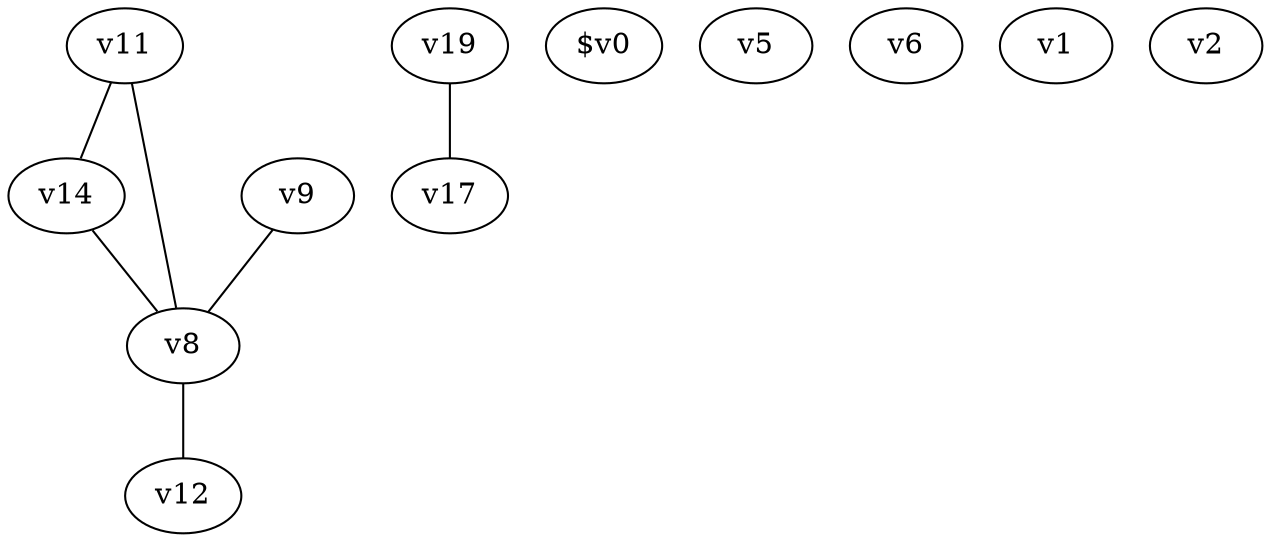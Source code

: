 graph {
"v14"
"v17"
"$v0"
"v5"
"v8"
"v6"
"v11"
"v9"
"v1"
"v19"
"v2"
"v12"
"v9" -- "v8"
"v11" -- "v8"
"v11" -- "v14"
"v8" -- "v12"
"v19" -- "v17"
"v14" -- "v8"
}
